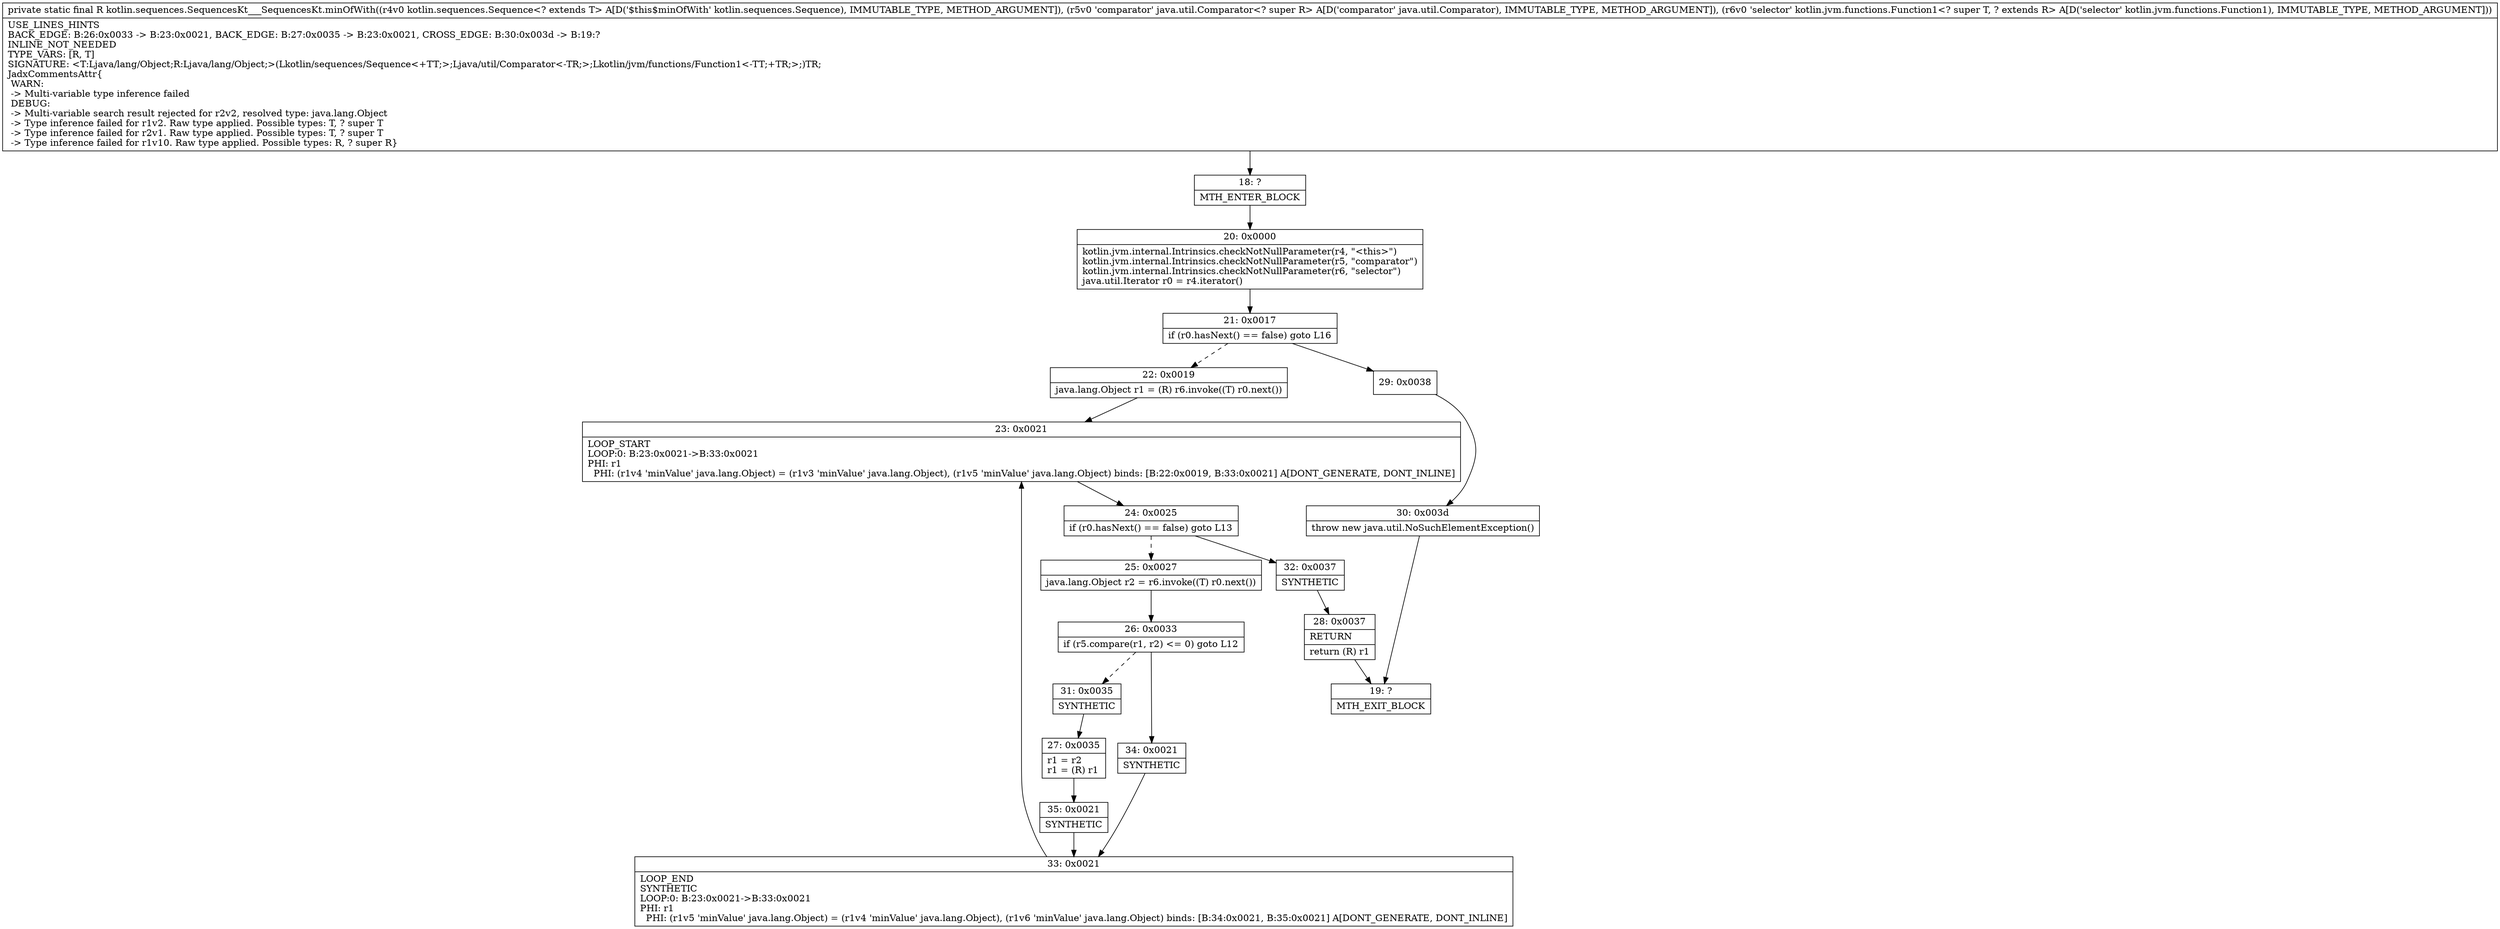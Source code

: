 digraph "CFG forkotlin.sequences.SequencesKt___SequencesKt.minOfWith(Lkotlin\/sequences\/Sequence;Ljava\/util\/Comparator;Lkotlin\/jvm\/functions\/Function1;)Ljava\/lang\/Object;" {
Node_18 [shape=record,label="{18\:\ ?|MTH_ENTER_BLOCK\l}"];
Node_20 [shape=record,label="{20\:\ 0x0000|kotlin.jvm.internal.Intrinsics.checkNotNullParameter(r4, \"\<this\>\")\lkotlin.jvm.internal.Intrinsics.checkNotNullParameter(r5, \"comparator\")\lkotlin.jvm.internal.Intrinsics.checkNotNullParameter(r6, \"selector\")\ljava.util.Iterator r0 = r4.iterator()\l}"];
Node_21 [shape=record,label="{21\:\ 0x0017|if (r0.hasNext() == false) goto L16\l}"];
Node_22 [shape=record,label="{22\:\ 0x0019|java.lang.Object r1 = (R) r6.invoke((T) r0.next())\l}"];
Node_23 [shape=record,label="{23\:\ 0x0021|LOOP_START\lLOOP:0: B:23:0x0021\-\>B:33:0x0021\lPHI: r1 \l  PHI: (r1v4 'minValue' java.lang.Object) = (r1v3 'minValue' java.lang.Object), (r1v5 'minValue' java.lang.Object) binds: [B:22:0x0019, B:33:0x0021] A[DONT_GENERATE, DONT_INLINE]\l}"];
Node_24 [shape=record,label="{24\:\ 0x0025|if (r0.hasNext() == false) goto L13\l}"];
Node_25 [shape=record,label="{25\:\ 0x0027|java.lang.Object r2 = r6.invoke((T) r0.next())\l}"];
Node_26 [shape=record,label="{26\:\ 0x0033|if (r5.compare(r1, r2) \<= 0) goto L12\l}"];
Node_31 [shape=record,label="{31\:\ 0x0035|SYNTHETIC\l}"];
Node_27 [shape=record,label="{27\:\ 0x0035|r1 = r2\lr1 = (R) r1\l}"];
Node_35 [shape=record,label="{35\:\ 0x0021|SYNTHETIC\l}"];
Node_33 [shape=record,label="{33\:\ 0x0021|LOOP_END\lSYNTHETIC\lLOOP:0: B:23:0x0021\-\>B:33:0x0021\lPHI: r1 \l  PHI: (r1v5 'minValue' java.lang.Object) = (r1v4 'minValue' java.lang.Object), (r1v6 'minValue' java.lang.Object) binds: [B:34:0x0021, B:35:0x0021] A[DONT_GENERATE, DONT_INLINE]\l}"];
Node_34 [shape=record,label="{34\:\ 0x0021|SYNTHETIC\l}"];
Node_32 [shape=record,label="{32\:\ 0x0037|SYNTHETIC\l}"];
Node_28 [shape=record,label="{28\:\ 0x0037|RETURN\l|return (R) r1\l}"];
Node_19 [shape=record,label="{19\:\ ?|MTH_EXIT_BLOCK\l}"];
Node_29 [shape=record,label="{29\:\ 0x0038}"];
Node_30 [shape=record,label="{30\:\ 0x003d|throw new java.util.NoSuchElementException()\l}"];
MethodNode[shape=record,label="{private static final R kotlin.sequences.SequencesKt___SequencesKt.minOfWith((r4v0 kotlin.sequences.Sequence\<? extends T\> A[D('$this$minOfWith' kotlin.sequences.Sequence), IMMUTABLE_TYPE, METHOD_ARGUMENT]), (r5v0 'comparator' java.util.Comparator\<? super R\> A[D('comparator' java.util.Comparator), IMMUTABLE_TYPE, METHOD_ARGUMENT]), (r6v0 'selector' kotlin.jvm.functions.Function1\<? super T, ? extends R\> A[D('selector' kotlin.jvm.functions.Function1), IMMUTABLE_TYPE, METHOD_ARGUMENT]))  | USE_LINES_HINTS\lBACK_EDGE: B:26:0x0033 \-\> B:23:0x0021, BACK_EDGE: B:27:0x0035 \-\> B:23:0x0021, CROSS_EDGE: B:30:0x003d \-\> B:19:?\lINLINE_NOT_NEEDED\lTYPE_VARS: [R, T]\lSIGNATURE: \<T:Ljava\/lang\/Object;R:Ljava\/lang\/Object;\>(Lkotlin\/sequences\/Sequence\<+TT;\>;Ljava\/util\/Comparator\<\-TR;\>;Lkotlin\/jvm\/functions\/Function1\<\-TT;+TR;\>;)TR;\lJadxCommentsAttr\{\l WARN: \l \-\> Multi\-variable type inference failed\l DEBUG: \l \-\> Multi\-variable search result rejected for r2v2, resolved type: java.lang.Object\l \-\> Type inference failed for r1v2. Raw type applied. Possible types: T, ? super T\l \-\> Type inference failed for r2v1. Raw type applied. Possible types: T, ? super T\l \-\> Type inference failed for r1v10. Raw type applied. Possible types: R, ? super R\}\l}"];
MethodNode -> Node_18;Node_18 -> Node_20;
Node_20 -> Node_21;
Node_21 -> Node_22[style=dashed];
Node_21 -> Node_29;
Node_22 -> Node_23;
Node_23 -> Node_24;
Node_24 -> Node_25[style=dashed];
Node_24 -> Node_32;
Node_25 -> Node_26;
Node_26 -> Node_31[style=dashed];
Node_26 -> Node_34;
Node_31 -> Node_27;
Node_27 -> Node_35;
Node_35 -> Node_33;
Node_33 -> Node_23;
Node_34 -> Node_33;
Node_32 -> Node_28;
Node_28 -> Node_19;
Node_29 -> Node_30;
Node_30 -> Node_19;
}

